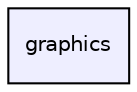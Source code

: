 digraph "graphics" {
  compound=true
  node [ fontsize="10", fontname="Helvetica"];
  edge [ labelfontsize="10", labelfontname="Helvetica"];
  dir_e79632891301b850df87e9c0030293fa [shape=box, label="graphics", style="filled", fillcolor="#eeeeff", pencolor="black", URL="dir_e79632891301b850df87e9c0030293fa.html"];
}
